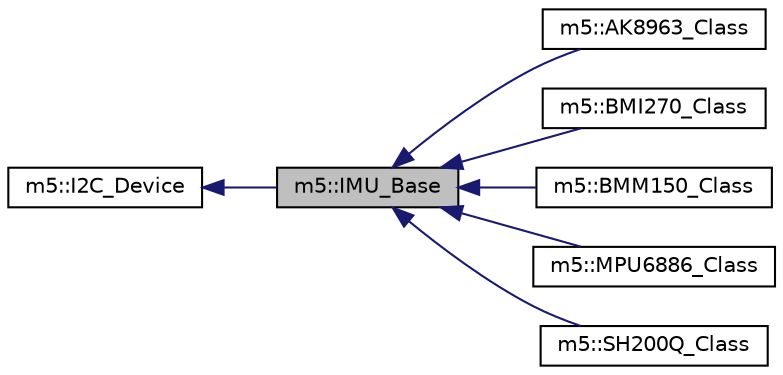 digraph "m5::IMU_Base"
{
 // LATEX_PDF_SIZE
  edge [fontname="Helvetica",fontsize="10",labelfontname="Helvetica",labelfontsize="10"];
  node [fontname="Helvetica",fontsize="10",shape=record];
  rankdir="LR";
  Node1 [label="m5::IMU_Base",height=0.2,width=0.4,color="black", fillcolor="grey75", style="filled", fontcolor="black",tooltip=" "];
  Node2 -> Node1 [dir="back",color="midnightblue",fontsize="10",style="solid",fontname="Helvetica"];
  Node2 [label="m5::I2C_Device",height=0.2,width=0.4,color="black", fillcolor="white", style="filled",URL="$classm5_1_1I2C__Device.html",tooltip=" "];
  Node1 -> Node3 [dir="back",color="midnightblue",fontsize="10",style="solid",fontname="Helvetica"];
  Node3 [label="m5::AK8963_Class",height=0.2,width=0.4,color="black", fillcolor="white", style="filled",URL="$classm5_1_1AK8963__Class.html",tooltip=" "];
  Node1 -> Node4 [dir="back",color="midnightblue",fontsize="10",style="solid",fontname="Helvetica"];
  Node4 [label="m5::BMI270_Class",height=0.2,width=0.4,color="black", fillcolor="white", style="filled",URL="$classm5_1_1BMI270__Class.html",tooltip=" "];
  Node1 -> Node5 [dir="back",color="midnightblue",fontsize="10",style="solid",fontname="Helvetica"];
  Node5 [label="m5::BMM150_Class",height=0.2,width=0.4,color="black", fillcolor="white", style="filled",URL="$classm5_1_1BMM150__Class.html",tooltip=" "];
  Node1 -> Node6 [dir="back",color="midnightblue",fontsize="10",style="solid",fontname="Helvetica"];
  Node6 [label="m5::MPU6886_Class",height=0.2,width=0.4,color="black", fillcolor="white", style="filled",URL="$classm5_1_1MPU6886__Class.html",tooltip=" "];
  Node1 -> Node7 [dir="back",color="midnightblue",fontsize="10",style="solid",fontname="Helvetica"];
  Node7 [label="m5::SH200Q_Class",height=0.2,width=0.4,color="black", fillcolor="white", style="filled",URL="$classm5_1_1SH200Q__Class.html",tooltip=" "];
}

